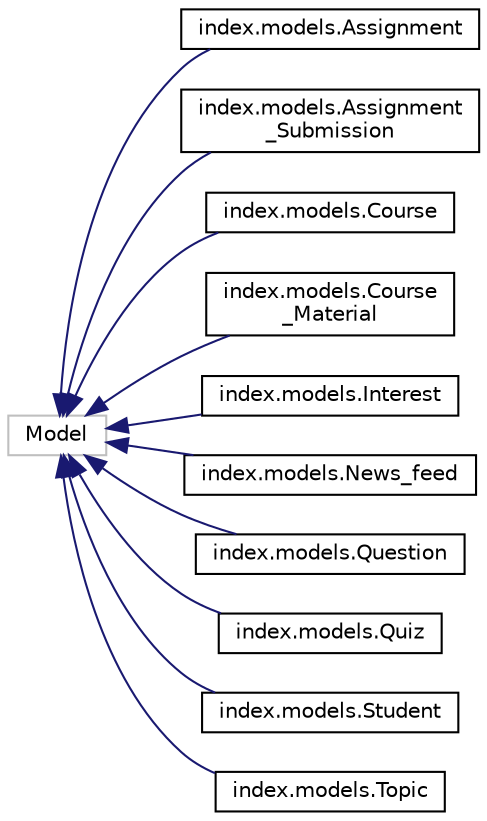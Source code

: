 digraph "Graphical Class Hierarchy"
{
  edge [fontname="Helvetica",fontsize="10",labelfontname="Helvetica",labelfontsize="10"];
  node [fontname="Helvetica",fontsize="10",shape=record];
  rankdir="LR";
  Node9 [label="Model",height=0.2,width=0.4,color="grey75", fillcolor="white", style="filled"];
  Node9 -> Node0 [dir="back",color="midnightblue",fontsize="10",style="solid",fontname="Helvetica"];
  Node0 [label="index.models.Assignment",height=0.2,width=0.4,color="black", fillcolor="white", style="filled",URL="$classindex_1_1models_1_1Assignment.html",tooltip="Assignment Database. "];
  Node9 -> Node11 [dir="back",color="midnightblue",fontsize="10",style="solid",fontname="Helvetica"];
  Node11 [label="index.models.Assignment\l_Submission",height=0.2,width=0.4,color="black", fillcolor="white", style="filled",URL="$classindex_1_1models_1_1Assignment__Submission.html"];
  Node9 -> Node12 [dir="back",color="midnightblue",fontsize="10",style="solid",fontname="Helvetica"];
  Node12 [label="index.models.Course",height=0.2,width=0.4,color="black", fillcolor="white", style="filled",URL="$classindex_1_1models_1_1Course.html",tooltip="Course Database. "];
  Node9 -> Node13 [dir="back",color="midnightblue",fontsize="10",style="solid",fontname="Helvetica"];
  Node13 [label="index.models.Course\l_Material",height=0.2,width=0.4,color="black", fillcolor="white", style="filled",URL="$classindex_1_1models_1_1Course__Material.html",tooltip="Course_Material Database. "];
  Node9 -> Node14 [dir="back",color="midnightblue",fontsize="10",style="solid",fontname="Helvetica"];
  Node14 [label="index.models.Interest",height=0.2,width=0.4,color="black", fillcolor="white", style="filled",URL="$classindex_1_1models_1_1Interest.html",tooltip="Interest Database. "];
  Node9 -> Node15 [dir="back",color="midnightblue",fontsize="10",style="solid",fontname="Helvetica"];
  Node15 [label="index.models.News_feed",height=0.2,width=0.4,color="black", fillcolor="white", style="filled",URL="$classindex_1_1models_1_1News__feed.html",tooltip="Newsfeed Database. "];
  Node9 -> Node16 [dir="back",color="midnightblue",fontsize="10",style="solid",fontname="Helvetica"];
  Node16 [label="index.models.Question",height=0.2,width=0.4,color="black", fillcolor="white", style="filled",URL="$classindex_1_1models_1_1Question.html"];
  Node9 -> Node17 [dir="back",color="midnightblue",fontsize="10",style="solid",fontname="Helvetica"];
  Node17 [label="index.models.Quiz",height=0.2,width=0.4,color="black", fillcolor="white", style="filled",URL="$classindex_1_1models_1_1Quiz.html",tooltip="Quiz Database. "];
  Node9 -> Node18 [dir="back",color="midnightblue",fontsize="10",style="solid",fontname="Helvetica"];
  Node18 [label="index.models.Student",height=0.2,width=0.4,color="black", fillcolor="white", style="filled",URL="$classindex_1_1models_1_1Student.html",tooltip="Student database. "];
  Node9 -> Node19 [dir="back",color="midnightblue",fontsize="10",style="solid",fontname="Helvetica"];
  Node19 [label="index.models.Topic",height=0.2,width=0.4,color="black", fillcolor="white", style="filled",URL="$classindex_1_1models_1_1Topic.html",tooltip="Topic Database. "];
}
